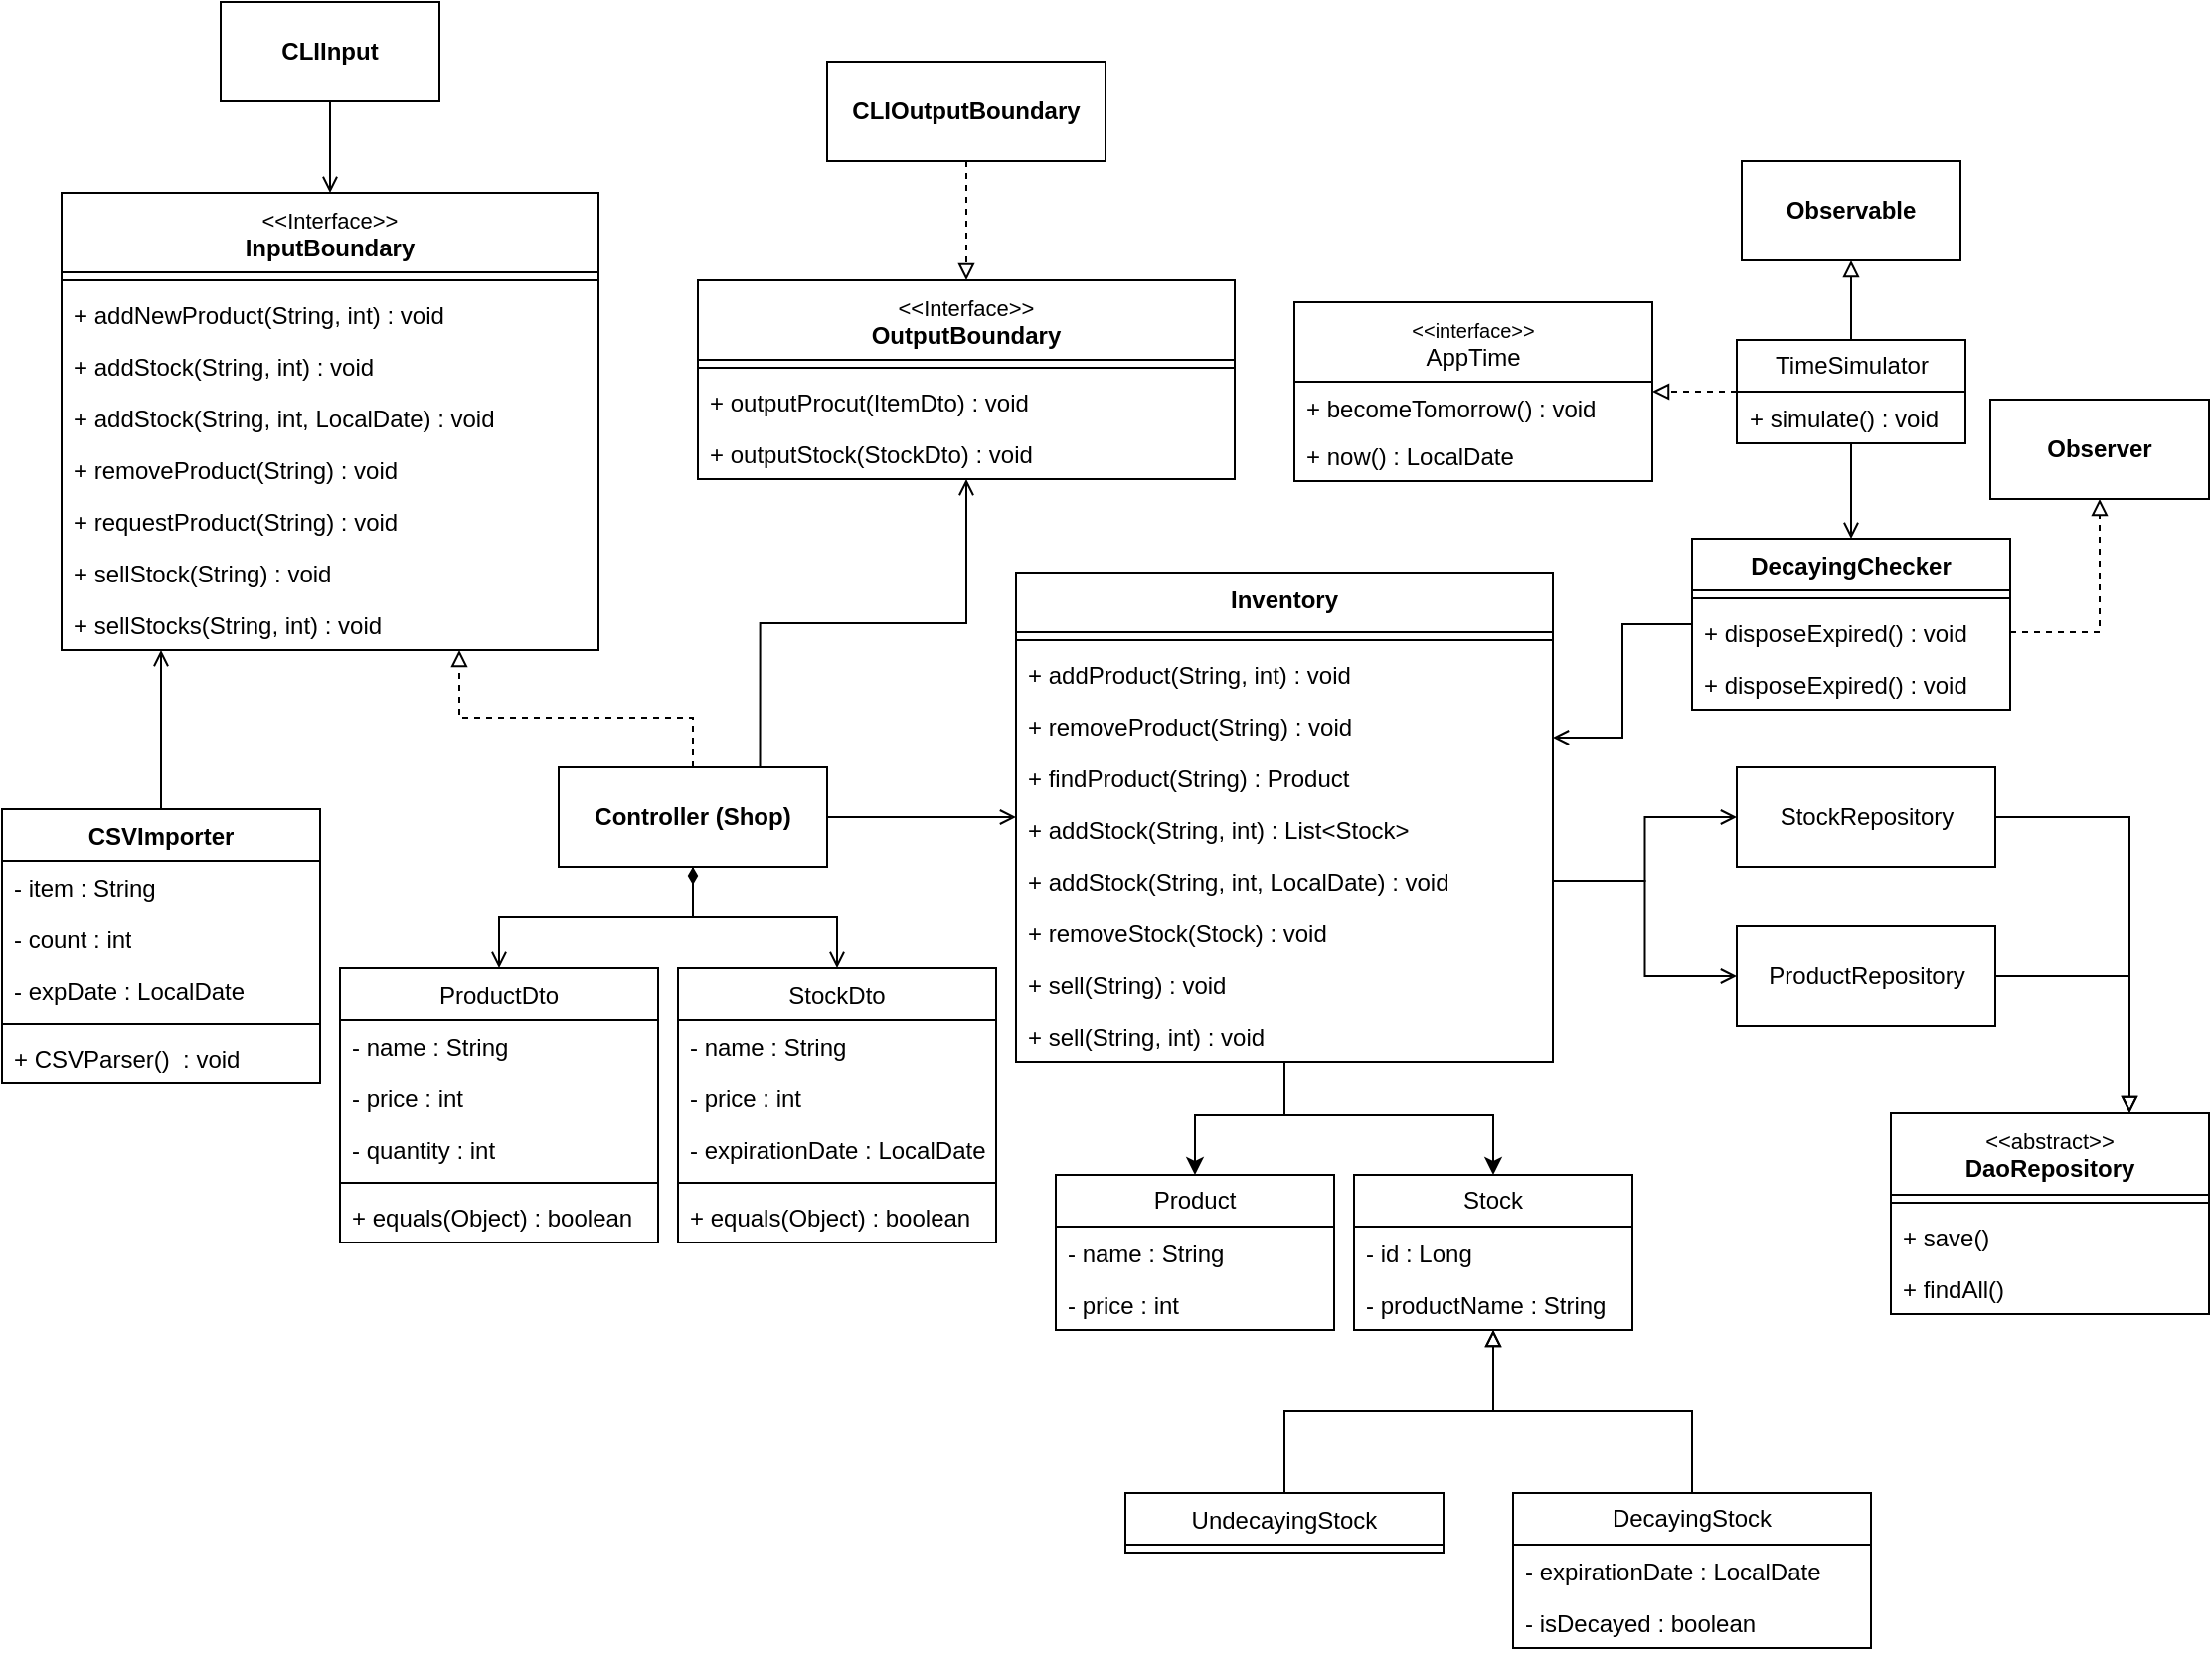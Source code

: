 <mxfile version="22.1.4" type="github">
  <diagram name="페이지-1" id="mVnuLhLxYG62JDdGf2MF">
    <mxGraphModel dx="1687" dy="892" grid="1" gridSize="10" guides="1" tooltips="1" connect="1" arrows="1" fold="1" page="1" pageScale="1" pageWidth="827" pageHeight="1169" math="0" shadow="0">
      <root>
        <mxCell id="0" />
        <mxCell id="1" parent="0" />
        <mxCell id="z2ulUSA4JiATZ9iXjKi7-2" style="edgeStyle=orthogonalEdgeStyle;rounded=0;orthogonalLoop=1;jettySize=auto;html=1;exitX=0.5;exitY=0;exitDx=0;exitDy=0;endArrow=open;endFill=0;" edge="1" parent="1" source="z2ulUSA4JiATZ9iXjKi7-3" target="z2ulUSA4JiATZ9iXjKi7-9">
          <mxGeometry relative="1" as="geometry">
            <Array as="points">
              <mxPoint x="190" y="440" />
              <mxPoint x="190" y="440" />
            </Array>
          </mxGeometry>
        </mxCell>
        <mxCell id="z2ulUSA4JiATZ9iXjKi7-3" value="CSVImporter" style="swimlane;fontStyle=1;align=center;verticalAlign=top;childLayout=stackLayout;horizontal=1;startSize=26;horizontalStack=0;resizeParent=1;resizeParentMax=0;resizeLast=0;collapsible=1;marginBottom=0;whiteSpace=wrap;html=1;" vertex="1" parent="1">
          <mxGeometry x="110" y="496" width="160" height="138" as="geometry" />
        </mxCell>
        <mxCell id="z2ulUSA4JiATZ9iXjKi7-4" value="- item : String" style="text;strokeColor=none;fillColor=none;align=left;verticalAlign=top;spacingLeft=4;spacingRight=4;overflow=hidden;rotatable=0;points=[[0,0.5],[1,0.5]];portConstraint=eastwest;whiteSpace=wrap;html=1;" vertex="1" parent="z2ulUSA4JiATZ9iXjKi7-3">
          <mxGeometry y="26" width="160" height="26" as="geometry" />
        </mxCell>
        <mxCell id="z2ulUSA4JiATZ9iXjKi7-5" value="- count : int" style="text;strokeColor=none;fillColor=none;align=left;verticalAlign=top;spacingLeft=4;spacingRight=4;overflow=hidden;rotatable=0;points=[[0,0.5],[1,0.5]];portConstraint=eastwest;whiteSpace=wrap;html=1;" vertex="1" parent="z2ulUSA4JiATZ9iXjKi7-3">
          <mxGeometry y="52" width="160" height="26" as="geometry" />
        </mxCell>
        <mxCell id="z2ulUSA4JiATZ9iXjKi7-6" value="- expDate : LocalDate" style="text;strokeColor=none;fillColor=none;align=left;verticalAlign=top;spacingLeft=4;spacingRight=4;overflow=hidden;rotatable=0;points=[[0,0.5],[1,0.5]];portConstraint=eastwest;whiteSpace=wrap;html=1;" vertex="1" parent="z2ulUSA4JiATZ9iXjKi7-3">
          <mxGeometry y="78" width="160" height="26" as="geometry" />
        </mxCell>
        <mxCell id="z2ulUSA4JiATZ9iXjKi7-7" value="" style="line;strokeWidth=1;fillColor=none;align=left;verticalAlign=middle;spacingTop=-1;spacingLeft=3;spacingRight=3;rotatable=0;labelPosition=right;points=[];portConstraint=eastwest;strokeColor=inherit;" vertex="1" parent="z2ulUSA4JiATZ9iXjKi7-3">
          <mxGeometry y="104" width="160" height="8" as="geometry" />
        </mxCell>
        <mxCell id="z2ulUSA4JiATZ9iXjKi7-8" value="+ CSVParser()&amp;nbsp; : void" style="text;strokeColor=none;fillColor=none;align=left;verticalAlign=top;spacingLeft=4;spacingRight=4;overflow=hidden;rotatable=0;points=[[0,0.5],[1,0.5]];portConstraint=eastwest;whiteSpace=wrap;html=1;" vertex="1" parent="z2ulUSA4JiATZ9iXjKi7-3">
          <mxGeometry y="112" width="160" height="26" as="geometry" />
        </mxCell>
        <mxCell id="z2ulUSA4JiATZ9iXjKi7-9" value="&lt;font style=&quot;font-size: 11px; font-weight: normal;&quot;&gt;&amp;lt;&amp;lt;Interface&amp;gt;&amp;gt;&lt;/font&gt;&lt;br&gt;InputBoundary" style="swimlane;fontStyle=1;align=center;verticalAlign=top;childLayout=stackLayout;horizontal=1;startSize=40;horizontalStack=0;resizeParent=1;resizeParentMax=0;resizeLast=0;collapsible=1;marginBottom=0;whiteSpace=wrap;html=1;" vertex="1" parent="1">
          <mxGeometry x="140" y="186" width="270" height="230" as="geometry" />
        </mxCell>
        <mxCell id="z2ulUSA4JiATZ9iXjKi7-10" value="" style="line;strokeWidth=1;fillColor=none;align=left;verticalAlign=middle;spacingTop=-1;spacingLeft=3;spacingRight=3;rotatable=0;labelPosition=right;points=[];portConstraint=eastwest;strokeColor=inherit;" vertex="1" parent="z2ulUSA4JiATZ9iXjKi7-9">
          <mxGeometry y="40" width="270" height="8" as="geometry" />
        </mxCell>
        <mxCell id="z2ulUSA4JiATZ9iXjKi7-11" value="+ addNewProduct(String, int) : void" style="text;strokeColor=none;fillColor=none;align=left;verticalAlign=top;spacingLeft=4;spacingRight=4;overflow=hidden;rotatable=0;points=[[0,0.5],[1,0.5]];portConstraint=eastwest;whiteSpace=wrap;html=1;" vertex="1" parent="z2ulUSA4JiATZ9iXjKi7-9">
          <mxGeometry y="48" width="270" height="26" as="geometry" />
        </mxCell>
        <mxCell id="z2ulUSA4JiATZ9iXjKi7-12" value="+ addStock(String, int) : void" style="text;strokeColor=none;fillColor=none;align=left;verticalAlign=top;spacingLeft=4;spacingRight=4;overflow=hidden;rotatable=0;points=[[0,0.5],[1,0.5]];portConstraint=eastwest;whiteSpace=wrap;html=1;" vertex="1" parent="z2ulUSA4JiATZ9iXjKi7-9">
          <mxGeometry y="74" width="270" height="26" as="geometry" />
        </mxCell>
        <mxCell id="z2ulUSA4JiATZ9iXjKi7-13" value="+ addStock(String, int, LocalDate) : void" style="text;strokeColor=none;fillColor=none;align=left;verticalAlign=top;spacingLeft=4;spacingRight=4;overflow=hidden;rotatable=0;points=[[0,0.5],[1,0.5]];portConstraint=eastwest;whiteSpace=wrap;html=1;" vertex="1" parent="z2ulUSA4JiATZ9iXjKi7-9">
          <mxGeometry y="100" width="270" height="26" as="geometry" />
        </mxCell>
        <mxCell id="z2ulUSA4JiATZ9iXjKi7-14" value="+ removeProduct(String) : void" style="text;strokeColor=none;fillColor=none;align=left;verticalAlign=top;spacingLeft=4;spacingRight=4;overflow=hidden;rotatable=0;points=[[0,0.5],[1,0.5]];portConstraint=eastwest;whiteSpace=wrap;html=1;" vertex="1" parent="z2ulUSA4JiATZ9iXjKi7-9">
          <mxGeometry y="126" width="270" height="26" as="geometry" />
        </mxCell>
        <mxCell id="z2ulUSA4JiATZ9iXjKi7-15" value="+ requestProduct(String) : void" style="text;strokeColor=none;fillColor=none;align=left;verticalAlign=top;spacingLeft=4;spacingRight=4;overflow=hidden;rotatable=0;points=[[0,0.5],[1,0.5]];portConstraint=eastwest;whiteSpace=wrap;html=1;" vertex="1" parent="z2ulUSA4JiATZ9iXjKi7-9">
          <mxGeometry y="152" width="270" height="26" as="geometry" />
        </mxCell>
        <mxCell id="z2ulUSA4JiATZ9iXjKi7-16" value="+ sellStock(String) : void" style="text;strokeColor=none;fillColor=none;align=left;verticalAlign=top;spacingLeft=4;spacingRight=4;overflow=hidden;rotatable=0;points=[[0,0.5],[1,0.5]];portConstraint=eastwest;whiteSpace=wrap;html=1;" vertex="1" parent="z2ulUSA4JiATZ9iXjKi7-9">
          <mxGeometry y="178" width="270" height="26" as="geometry" />
        </mxCell>
        <mxCell id="z2ulUSA4JiATZ9iXjKi7-17" value="+ sellStocks(String, int) : void" style="text;strokeColor=none;fillColor=none;align=left;verticalAlign=top;spacingLeft=4;spacingRight=4;overflow=hidden;rotatable=0;points=[[0,0.5],[1,0.5]];portConstraint=eastwest;whiteSpace=wrap;html=1;" vertex="1" parent="z2ulUSA4JiATZ9iXjKi7-9">
          <mxGeometry y="204" width="270" height="26" as="geometry" />
        </mxCell>
        <mxCell id="z2ulUSA4JiATZ9iXjKi7-18" style="edgeStyle=orthogonalEdgeStyle;rounded=0;orthogonalLoop=1;jettySize=auto;html=1;exitX=0.5;exitY=1;exitDx=0;exitDy=0;entryX=0.5;entryY=0;entryDx=0;entryDy=0;" edge="1" parent="1" source="z2ulUSA4JiATZ9iXjKi7-20" target="z2ulUSA4JiATZ9iXjKi7-68">
          <mxGeometry relative="1" as="geometry">
            <Array as="points">
              <mxPoint x="755" y="650" />
              <mxPoint x="860" y="650" />
            </Array>
          </mxGeometry>
        </mxCell>
        <mxCell id="z2ulUSA4JiATZ9iXjKi7-19" style="edgeStyle=orthogonalEdgeStyle;rounded=0;orthogonalLoop=1;jettySize=auto;html=1;exitX=0.5;exitY=1;exitDx=0;exitDy=0;entryX=0.5;entryY=0;entryDx=0;entryDy=0;" edge="1" parent="1" source="z2ulUSA4JiATZ9iXjKi7-20" target="z2ulUSA4JiATZ9iXjKi7-65">
          <mxGeometry relative="1" as="geometry">
            <Array as="points">
              <mxPoint x="755" y="650" />
              <mxPoint x="710" y="650" />
            </Array>
          </mxGeometry>
        </mxCell>
        <mxCell id="z2ulUSA4JiATZ9iXjKi7-20" value="Inventory" style="swimlane;fontStyle=1;align=center;verticalAlign=top;childLayout=stackLayout;horizontal=1;startSize=30;horizontalStack=0;resizeParent=1;resizeParentMax=0;resizeLast=0;collapsible=1;marginBottom=0;whiteSpace=wrap;html=1;" vertex="1" parent="1">
          <mxGeometry x="620" y="377" width="270" height="246" as="geometry" />
        </mxCell>
        <mxCell id="z2ulUSA4JiATZ9iXjKi7-21" value="" style="line;strokeWidth=1;fillColor=none;align=left;verticalAlign=middle;spacingTop=-1;spacingLeft=3;spacingRight=3;rotatable=0;labelPosition=right;points=[];portConstraint=eastwest;strokeColor=inherit;" vertex="1" parent="z2ulUSA4JiATZ9iXjKi7-20">
          <mxGeometry y="30" width="270" height="8" as="geometry" />
        </mxCell>
        <mxCell id="z2ulUSA4JiATZ9iXjKi7-22" value="+ addProduct(String, int) : void" style="text;strokeColor=none;fillColor=none;align=left;verticalAlign=top;spacingLeft=4;spacingRight=4;overflow=hidden;rotatable=0;points=[[0,0.5],[1,0.5]];portConstraint=eastwest;whiteSpace=wrap;html=1;" vertex="1" parent="z2ulUSA4JiATZ9iXjKi7-20">
          <mxGeometry y="38" width="270" height="26" as="geometry" />
        </mxCell>
        <mxCell id="z2ulUSA4JiATZ9iXjKi7-23" value="+ removeProduct(String) : void" style="text;strokeColor=none;fillColor=none;align=left;verticalAlign=top;spacingLeft=4;spacingRight=4;overflow=hidden;rotatable=0;points=[[0,0.5],[1,0.5]];portConstraint=eastwest;whiteSpace=wrap;html=1;" vertex="1" parent="z2ulUSA4JiATZ9iXjKi7-20">
          <mxGeometry y="64" width="270" height="26" as="geometry" />
        </mxCell>
        <mxCell id="z2ulUSA4JiATZ9iXjKi7-24" value="+ findProduct(String) : Product" style="text;strokeColor=none;fillColor=none;align=left;verticalAlign=top;spacingLeft=4;spacingRight=4;overflow=hidden;rotatable=0;points=[[0,0.5],[1,0.5]];portConstraint=eastwest;whiteSpace=wrap;html=1;" vertex="1" parent="z2ulUSA4JiATZ9iXjKi7-20">
          <mxGeometry y="90" width="270" height="26" as="geometry" />
        </mxCell>
        <mxCell id="z2ulUSA4JiATZ9iXjKi7-25" value="+ addStock(String, int) : List&amp;lt;Stock&amp;gt;" style="text;strokeColor=none;fillColor=none;align=left;verticalAlign=top;spacingLeft=4;spacingRight=4;overflow=hidden;rotatable=0;points=[[0,0.5],[1,0.5]];portConstraint=eastwest;whiteSpace=wrap;html=1;" vertex="1" parent="z2ulUSA4JiATZ9iXjKi7-20">
          <mxGeometry y="116" width="270" height="26" as="geometry" />
        </mxCell>
        <mxCell id="z2ulUSA4JiATZ9iXjKi7-26" value="+ addStock(String, int, LocalDate) : void" style="text;strokeColor=none;fillColor=none;align=left;verticalAlign=top;spacingLeft=4;spacingRight=4;overflow=hidden;rotatable=0;points=[[0,0.5],[1,0.5]];portConstraint=eastwest;whiteSpace=wrap;html=1;" vertex="1" parent="z2ulUSA4JiATZ9iXjKi7-20">
          <mxGeometry y="142" width="270" height="26" as="geometry" />
        </mxCell>
        <mxCell id="z2ulUSA4JiATZ9iXjKi7-27" value="+ removeStock(Stock) : void" style="text;strokeColor=none;fillColor=none;align=left;verticalAlign=top;spacingLeft=4;spacingRight=4;overflow=hidden;rotatable=0;points=[[0,0.5],[1,0.5]];portConstraint=eastwest;whiteSpace=wrap;html=1;" vertex="1" parent="z2ulUSA4JiATZ9iXjKi7-20">
          <mxGeometry y="168" width="270" height="26" as="geometry" />
        </mxCell>
        <mxCell id="z2ulUSA4JiATZ9iXjKi7-28" value="+ sell(String) : void" style="text;strokeColor=none;fillColor=none;align=left;verticalAlign=top;spacingLeft=4;spacingRight=4;overflow=hidden;rotatable=0;points=[[0,0.5],[1,0.5]];portConstraint=eastwest;whiteSpace=wrap;html=1;" vertex="1" parent="z2ulUSA4JiATZ9iXjKi7-20">
          <mxGeometry y="194" width="270" height="26" as="geometry" />
        </mxCell>
        <mxCell id="z2ulUSA4JiATZ9iXjKi7-29" value="+ sell(String, int) : void" style="text;strokeColor=none;fillColor=none;align=left;verticalAlign=top;spacingLeft=4;spacingRight=4;overflow=hidden;rotatable=0;points=[[0,0.5],[1,0.5]];portConstraint=eastwest;whiteSpace=wrap;html=1;" vertex="1" parent="z2ulUSA4JiATZ9iXjKi7-20">
          <mxGeometry y="220" width="270" height="26" as="geometry" />
        </mxCell>
        <mxCell id="z2ulUSA4JiATZ9iXjKi7-30" value="&lt;font style=&quot;font-size: 11px; font-weight: normal;&quot;&gt;&amp;lt;&amp;lt;Interface&amp;gt;&amp;gt;&lt;/font&gt;&lt;br&gt;OutputBoundary" style="swimlane;fontStyle=1;align=center;verticalAlign=top;childLayout=stackLayout;horizontal=1;startSize=40;horizontalStack=0;resizeParent=1;resizeParentMax=0;resizeLast=0;collapsible=1;marginBottom=0;whiteSpace=wrap;html=1;" vertex="1" parent="1">
          <mxGeometry x="460" y="230" width="270" height="100" as="geometry" />
        </mxCell>
        <mxCell id="z2ulUSA4JiATZ9iXjKi7-31" value="" style="line;strokeWidth=1;fillColor=none;align=left;verticalAlign=middle;spacingTop=-1;spacingLeft=3;spacingRight=3;rotatable=0;labelPosition=right;points=[];portConstraint=eastwest;strokeColor=inherit;" vertex="1" parent="z2ulUSA4JiATZ9iXjKi7-30">
          <mxGeometry y="40" width="270" height="8" as="geometry" />
        </mxCell>
        <mxCell id="z2ulUSA4JiATZ9iXjKi7-32" value="+ outputProcut(ItemDto) : void" style="text;strokeColor=none;fillColor=none;align=left;verticalAlign=top;spacingLeft=4;spacingRight=4;overflow=hidden;rotatable=0;points=[[0,0.5],[1,0.5]];portConstraint=eastwest;whiteSpace=wrap;html=1;" vertex="1" parent="z2ulUSA4JiATZ9iXjKi7-30">
          <mxGeometry y="48" width="270" height="26" as="geometry" />
        </mxCell>
        <mxCell id="z2ulUSA4JiATZ9iXjKi7-33" value="+ outputStock(StockDto) : void" style="text;strokeColor=none;fillColor=none;align=left;verticalAlign=top;spacingLeft=4;spacingRight=4;overflow=hidden;rotatable=0;points=[[0,0.5],[1,0.5]];portConstraint=eastwest;whiteSpace=wrap;html=1;" vertex="1" parent="z2ulUSA4JiATZ9iXjKi7-30">
          <mxGeometry y="74" width="270" height="26" as="geometry" />
        </mxCell>
        <mxCell id="z2ulUSA4JiATZ9iXjKi7-34" style="edgeStyle=orthogonalEdgeStyle;rounded=0;orthogonalLoop=1;jettySize=auto;html=1;exitX=0.5;exitY=0;exitDx=0;exitDy=0;strokeColor=default;dashed=1;strokeWidth=1;endArrow=block;endFill=0;" edge="1" parent="1" source="z2ulUSA4JiATZ9iXjKi7-38" target="z2ulUSA4JiATZ9iXjKi7-9">
          <mxGeometry relative="1" as="geometry">
            <Array as="points">
              <mxPoint x="457" y="450" />
              <mxPoint x="340" y="450" />
            </Array>
          </mxGeometry>
        </mxCell>
        <mxCell id="z2ulUSA4JiATZ9iXjKi7-35" style="edgeStyle=orthogonalEdgeStyle;rounded=0;orthogonalLoop=1;jettySize=auto;html=1;exitX=1;exitY=0.5;exitDx=0;exitDy=0;endArrow=open;endFill=0;" edge="1" parent="1" source="z2ulUSA4JiATZ9iXjKi7-38" target="z2ulUSA4JiATZ9iXjKi7-20">
          <mxGeometry relative="1" as="geometry" />
        </mxCell>
        <mxCell id="z2ulUSA4JiATZ9iXjKi7-36" style="edgeStyle=orthogonalEdgeStyle;rounded=0;orthogonalLoop=1;jettySize=auto;html=1;exitX=0.75;exitY=0;exitDx=0;exitDy=0;endArrow=open;endFill=0;" edge="1" parent="1" source="z2ulUSA4JiATZ9iXjKi7-38" target="z2ulUSA4JiATZ9iXjKi7-30">
          <mxGeometry relative="1" as="geometry" />
        </mxCell>
        <mxCell id="z2ulUSA4JiATZ9iXjKi7-37" style="edgeStyle=orthogonalEdgeStyle;rounded=0;orthogonalLoop=1;jettySize=auto;html=1;exitX=0.5;exitY=1;exitDx=0;exitDy=0;entryX=0.5;entryY=0;entryDx=0;entryDy=0;endArrow=open;endFill=0;" edge="1" parent="1" source="z2ulUSA4JiATZ9iXjKi7-38" target="z2ulUSA4JiATZ9iXjKi7-80">
          <mxGeometry relative="1" as="geometry" />
        </mxCell>
        <mxCell id="z2ulUSA4JiATZ9iXjKi7-38" value="&lt;b&gt;Controller (Shop)&lt;/b&gt;" style="html=1;whiteSpace=wrap;" vertex="1" parent="1">
          <mxGeometry x="390" y="475" width="135" height="50" as="geometry" />
        </mxCell>
        <mxCell id="z2ulUSA4JiATZ9iXjKi7-39" style="edgeStyle=orthogonalEdgeStyle;rounded=0;orthogonalLoop=1;jettySize=auto;html=1;exitX=0.5;exitY=1;exitDx=0;exitDy=0;entryX=0.5;entryY=0;entryDx=0;entryDy=0;endArrow=open;endFill=0;" edge="1" parent="1" source="z2ulUSA4JiATZ9iXjKi7-40" target="z2ulUSA4JiATZ9iXjKi7-9">
          <mxGeometry relative="1" as="geometry" />
        </mxCell>
        <mxCell id="z2ulUSA4JiATZ9iXjKi7-40" value="&lt;b&gt;CLIInput&lt;/b&gt;" style="html=1;whiteSpace=wrap;" vertex="1" parent="1">
          <mxGeometry x="220" y="90" width="110" height="50" as="geometry" />
        </mxCell>
        <mxCell id="z2ulUSA4JiATZ9iXjKi7-41" style="edgeStyle=orthogonalEdgeStyle;rounded=0;orthogonalLoop=1;jettySize=auto;html=1;exitX=0.5;exitY=1;exitDx=0;exitDy=0;entryX=0.5;entryY=0;entryDx=0;entryDy=0;endArrow=block;endFill=0;dashed=1;" edge="1" parent="1" source="z2ulUSA4JiATZ9iXjKi7-42" target="z2ulUSA4JiATZ9iXjKi7-30">
          <mxGeometry relative="1" as="geometry" />
        </mxCell>
        <mxCell id="z2ulUSA4JiATZ9iXjKi7-42" value="&lt;b&gt;CLIOutputBoundary&lt;/b&gt;" style="html=1;whiteSpace=wrap;" vertex="1" parent="1">
          <mxGeometry x="525" y="120" width="140" height="50" as="geometry" />
        </mxCell>
        <mxCell id="z2ulUSA4JiATZ9iXjKi7-43" style="edgeStyle=orthogonalEdgeStyle;rounded=0;orthogonalLoop=1;jettySize=auto;html=1;exitX=0.5;exitY=0;exitDx=0;exitDy=0;endArrow=block;endFill=0;" edge="1" parent="1" source="z2ulUSA4JiATZ9iXjKi7-44" target="z2ulUSA4JiATZ9iXjKi7-68">
          <mxGeometry relative="1" as="geometry" />
        </mxCell>
        <mxCell id="z2ulUSA4JiATZ9iXjKi7-44" value="DecayingStock" style="swimlane;fontStyle=0;childLayout=stackLayout;horizontal=1;startSize=26;fillColor=none;horizontalStack=0;resizeParent=1;resizeParentMax=0;resizeLast=0;collapsible=1;marginBottom=0;whiteSpace=wrap;html=1;" vertex="1" parent="1">
          <mxGeometry x="870" y="840" width="180" height="78" as="geometry">
            <mxRectangle x="880" y="870" width="120" height="30" as="alternateBounds" />
          </mxGeometry>
        </mxCell>
        <mxCell id="z2ulUSA4JiATZ9iXjKi7-45" value="- expirationDate : LocalDate" style="text;strokeColor=none;fillColor=none;align=left;verticalAlign=top;spacingLeft=4;spacingRight=4;overflow=hidden;rotatable=0;points=[[0,0.5],[1,0.5]];portConstraint=eastwest;whiteSpace=wrap;html=1;" vertex="1" parent="z2ulUSA4JiATZ9iXjKi7-44">
          <mxGeometry y="26" width="180" height="26" as="geometry" />
        </mxCell>
        <mxCell id="z2ulUSA4JiATZ9iXjKi7-46" value="- isDecayed : boolean" style="text;strokeColor=none;fillColor=none;align=left;verticalAlign=top;spacingLeft=4;spacingRight=4;overflow=hidden;rotatable=0;points=[[0,0.5],[1,0.5]];portConstraint=eastwest;whiteSpace=wrap;html=1;" vertex="1" parent="z2ulUSA4JiATZ9iXjKi7-44">
          <mxGeometry y="52" width="180" height="26" as="geometry" />
        </mxCell>
        <mxCell id="z2ulUSA4JiATZ9iXjKi7-47" style="edgeStyle=orthogonalEdgeStyle;rounded=0;orthogonalLoop=1;jettySize=auto;html=1;exitX=0;exitY=0.5;exitDx=0;exitDy=0;endArrow=open;endFill=0;" edge="1" parent="1" source="z2ulUSA4JiATZ9iXjKi7-48" target="z2ulUSA4JiATZ9iXjKi7-20">
          <mxGeometry relative="1" as="geometry">
            <Array as="points">
              <mxPoint x="925" y="403" />
              <mxPoint x="925" y="460" />
            </Array>
          </mxGeometry>
        </mxCell>
        <mxCell id="z2ulUSA4JiATZ9iXjKi7-48" value="DecayingChecker" style="swimlane;fontStyle=1;align=center;verticalAlign=top;childLayout=stackLayout;horizontal=1;startSize=26;horizontalStack=0;resizeParent=1;resizeParentMax=0;resizeLast=0;collapsible=1;marginBottom=0;whiteSpace=wrap;html=1;" vertex="1" parent="1">
          <mxGeometry x="960" y="360" width="160" height="86" as="geometry" />
        </mxCell>
        <mxCell id="z2ulUSA4JiATZ9iXjKi7-49" value="" style="line;strokeWidth=1;fillColor=none;align=left;verticalAlign=middle;spacingTop=-1;spacingLeft=3;spacingRight=3;rotatable=0;labelPosition=right;points=[];portConstraint=eastwest;strokeColor=inherit;" vertex="1" parent="z2ulUSA4JiATZ9iXjKi7-48">
          <mxGeometry y="26" width="160" height="8" as="geometry" />
        </mxCell>
        <mxCell id="z2ulUSA4JiATZ9iXjKi7-50" value="+ disposeExpired() : void" style="text;strokeColor=none;fillColor=none;align=left;verticalAlign=top;spacingLeft=4;spacingRight=4;overflow=hidden;rotatable=0;points=[[0,0.5],[1,0.5]];portConstraint=eastwest;whiteSpace=wrap;html=1;" vertex="1" parent="z2ulUSA4JiATZ9iXjKi7-48">
          <mxGeometry y="34" width="160" height="26" as="geometry" />
        </mxCell>
        <mxCell id="z2ulUSA4JiATZ9iXjKi7-51" value="+ disposeExpired() : void" style="text;strokeColor=none;fillColor=none;align=left;verticalAlign=top;spacingLeft=4;spacingRight=4;overflow=hidden;rotatable=0;points=[[0,0.5],[1,0.5]];portConstraint=eastwest;whiteSpace=wrap;html=1;" vertex="1" parent="z2ulUSA4JiATZ9iXjKi7-48">
          <mxGeometry y="60" width="160" height="26" as="geometry" />
        </mxCell>
        <mxCell id="z2ulUSA4JiATZ9iXjKi7-52" style="edgeStyle=orthogonalEdgeStyle;rounded=0;orthogonalLoop=1;jettySize=auto;html=1;entryX=0.5;entryY=0;entryDx=0;entryDy=0;endArrow=open;endFill=0;" edge="1" parent="1" source="z2ulUSA4JiATZ9iXjKi7-91" target="z2ulUSA4JiATZ9iXjKi7-48">
          <mxGeometry relative="1" as="geometry">
            <mxPoint x="1040" y="280" as="sourcePoint" />
          </mxGeometry>
        </mxCell>
        <mxCell id="z2ulUSA4JiATZ9iXjKi7-53" style="edgeStyle=orthogonalEdgeStyle;rounded=0;orthogonalLoop=1;jettySize=auto;html=1;entryX=1;entryY=0.5;entryDx=0;entryDy=0;dashed=1;endArrow=block;endFill=0;" edge="1" parent="1" source="z2ulUSA4JiATZ9iXjKi7-91" target="z2ulUSA4JiATZ9iXjKi7-86">
          <mxGeometry relative="1" as="geometry">
            <mxPoint x="985" y="285" as="sourcePoint" />
          </mxGeometry>
        </mxCell>
        <mxCell id="z2ulUSA4JiATZ9iXjKi7-54" style="edgeStyle=orthogonalEdgeStyle;rounded=0;orthogonalLoop=1;jettySize=auto;html=1;exitX=0.5;exitY=0;exitDx=0;exitDy=0;entryX=0.5;entryY=1;entryDx=0;entryDy=0;endArrow=block;endFill=0;" edge="1" parent="1" source="z2ulUSA4JiATZ9iXjKi7-91" target="z2ulUSA4JiATZ9iXjKi7-90">
          <mxGeometry relative="1" as="geometry">
            <mxPoint x="1040" y="260" as="sourcePoint" />
          </mxGeometry>
        </mxCell>
        <mxCell id="z2ulUSA4JiATZ9iXjKi7-55" style="edgeStyle=orthogonalEdgeStyle;rounded=0;orthogonalLoop=1;jettySize=auto;html=1;exitX=1;exitY=0.5;exitDx=0;exitDy=0;entryX=0.75;entryY=0;entryDx=0;entryDy=0;endArrow=block;endFill=0;" edge="1" parent="1" source="z2ulUSA4JiATZ9iXjKi7-56" target="z2ulUSA4JiATZ9iXjKi7-59">
          <mxGeometry relative="1" as="geometry" />
        </mxCell>
        <mxCell id="z2ulUSA4JiATZ9iXjKi7-56" value="StockRepository" style="html=1;whiteSpace=wrap;" vertex="1" parent="1">
          <mxGeometry x="982.5" y="475" width="130" height="50" as="geometry" />
        </mxCell>
        <mxCell id="z2ulUSA4JiATZ9iXjKi7-57" style="edgeStyle=orthogonalEdgeStyle;rounded=0;orthogonalLoop=1;jettySize=auto;html=1;exitX=1;exitY=0.5;exitDx=0;exitDy=0;entryX=0.75;entryY=0;entryDx=0;entryDy=0;endArrow=block;endFill=0;" edge="1" parent="1" source="z2ulUSA4JiATZ9iXjKi7-58" target="z2ulUSA4JiATZ9iXjKi7-59">
          <mxGeometry relative="1" as="geometry" />
        </mxCell>
        <mxCell id="z2ulUSA4JiATZ9iXjKi7-58" value="ProductRepository" style="html=1;whiteSpace=wrap;" vertex="1" parent="1">
          <mxGeometry x="982.5" y="555" width="130" height="50" as="geometry" />
        </mxCell>
        <mxCell id="z2ulUSA4JiATZ9iXjKi7-59" value="&lt;span style=&quot;font-weight: normal;&quot;&gt;&lt;font style=&quot;font-size: 11px;&quot;&gt;&amp;lt;&amp;lt;abstract&amp;gt;&amp;gt;&lt;/font&gt;&lt;/span&gt;&lt;br&gt;DaoRepository" style="swimlane;fontStyle=1;align=center;verticalAlign=top;childLayout=stackLayout;horizontal=1;startSize=41;horizontalStack=0;resizeParent=1;resizeParentMax=0;resizeLast=0;collapsible=1;marginBottom=0;whiteSpace=wrap;html=1;" vertex="1" parent="1">
          <mxGeometry x="1060" y="649" width="160" height="101" as="geometry" />
        </mxCell>
        <mxCell id="z2ulUSA4JiATZ9iXjKi7-60" value="" style="line;strokeWidth=1;fillColor=none;align=left;verticalAlign=middle;spacingTop=-1;spacingLeft=3;spacingRight=3;rotatable=0;labelPosition=right;points=[];portConstraint=eastwest;strokeColor=inherit;" vertex="1" parent="z2ulUSA4JiATZ9iXjKi7-59">
          <mxGeometry y="41" width="160" height="8" as="geometry" />
        </mxCell>
        <mxCell id="z2ulUSA4JiATZ9iXjKi7-61" value="+ save()" style="text;strokeColor=none;fillColor=none;align=left;verticalAlign=top;spacingLeft=4;spacingRight=4;overflow=hidden;rotatable=0;points=[[0,0.5],[1,0.5]];portConstraint=eastwest;whiteSpace=wrap;html=1;" vertex="1" parent="z2ulUSA4JiATZ9iXjKi7-59">
          <mxGeometry y="49" width="160" height="26" as="geometry" />
        </mxCell>
        <mxCell id="z2ulUSA4JiATZ9iXjKi7-62" value="+ findAll()" style="text;strokeColor=none;fillColor=none;align=left;verticalAlign=top;spacingLeft=4;spacingRight=4;overflow=hidden;rotatable=0;points=[[0,0.5],[1,0.5]];portConstraint=eastwest;whiteSpace=wrap;html=1;" vertex="1" parent="z2ulUSA4JiATZ9iXjKi7-59">
          <mxGeometry y="75" width="160" height="26" as="geometry" />
        </mxCell>
        <mxCell id="z2ulUSA4JiATZ9iXjKi7-63" style="edgeStyle=orthogonalEdgeStyle;rounded=0;orthogonalLoop=1;jettySize=auto;html=1;exitX=1;exitY=0.5;exitDx=0;exitDy=0;entryX=0;entryY=0.5;entryDx=0;entryDy=0;endArrow=open;endFill=0;" edge="1" parent="1" source="z2ulUSA4JiATZ9iXjKi7-26" target="z2ulUSA4JiATZ9iXjKi7-56">
          <mxGeometry relative="1" as="geometry" />
        </mxCell>
        <mxCell id="z2ulUSA4JiATZ9iXjKi7-64" style="edgeStyle=orthogonalEdgeStyle;rounded=0;orthogonalLoop=1;jettySize=auto;html=1;exitX=1;exitY=0.5;exitDx=0;exitDy=0;entryX=0;entryY=0.5;entryDx=0;entryDy=0;endArrow=open;endFill=0;" edge="1" parent="1" source="z2ulUSA4JiATZ9iXjKi7-26" target="z2ulUSA4JiATZ9iXjKi7-58">
          <mxGeometry relative="1" as="geometry" />
        </mxCell>
        <mxCell id="z2ulUSA4JiATZ9iXjKi7-65" value="Product" style="swimlane;fontStyle=0;childLayout=stackLayout;horizontal=1;startSize=26;fillColor=none;horizontalStack=0;resizeParent=1;resizeParentMax=0;resizeLast=0;collapsible=1;marginBottom=0;whiteSpace=wrap;html=1;" vertex="1" parent="1">
          <mxGeometry x="640" y="680" width="140" height="78" as="geometry" />
        </mxCell>
        <mxCell id="z2ulUSA4JiATZ9iXjKi7-66" value="- name : String" style="text;strokeColor=none;fillColor=none;align=left;verticalAlign=top;spacingLeft=4;spacingRight=4;overflow=hidden;rotatable=0;points=[[0,0.5],[1,0.5]];portConstraint=eastwest;whiteSpace=wrap;html=1;" vertex="1" parent="z2ulUSA4JiATZ9iXjKi7-65">
          <mxGeometry y="26" width="140" height="26" as="geometry" />
        </mxCell>
        <mxCell id="z2ulUSA4JiATZ9iXjKi7-67" value="- price : int" style="text;strokeColor=none;fillColor=none;align=left;verticalAlign=top;spacingLeft=4;spacingRight=4;overflow=hidden;rotatable=0;points=[[0,0.5],[1,0.5]];portConstraint=eastwest;whiteSpace=wrap;html=1;" vertex="1" parent="z2ulUSA4JiATZ9iXjKi7-65">
          <mxGeometry y="52" width="140" height="26" as="geometry" />
        </mxCell>
        <mxCell id="z2ulUSA4JiATZ9iXjKi7-68" value="Stock" style="swimlane;fontStyle=0;childLayout=stackLayout;horizontal=1;startSize=26;fillColor=none;horizontalStack=0;resizeParent=1;resizeParentMax=0;resizeLast=0;collapsible=1;marginBottom=0;whiteSpace=wrap;html=1;" vertex="1" parent="1">
          <mxGeometry x="790" y="680" width="140" height="78" as="geometry" />
        </mxCell>
        <mxCell id="z2ulUSA4JiATZ9iXjKi7-69" value="- id : Long" style="text;strokeColor=none;fillColor=none;align=left;verticalAlign=top;spacingLeft=4;spacingRight=4;overflow=hidden;rotatable=0;points=[[0,0.5],[1,0.5]];portConstraint=eastwest;whiteSpace=wrap;html=1;" vertex="1" parent="z2ulUSA4JiATZ9iXjKi7-68">
          <mxGeometry y="26" width="140" height="26" as="geometry" />
        </mxCell>
        <mxCell id="z2ulUSA4JiATZ9iXjKi7-70" value="- productName : String" style="text;strokeColor=none;fillColor=none;align=left;verticalAlign=top;spacingLeft=4;spacingRight=4;overflow=hidden;rotatable=0;points=[[0,0.5],[1,0.5]];portConstraint=eastwest;whiteSpace=wrap;html=1;" vertex="1" parent="z2ulUSA4JiATZ9iXjKi7-68">
          <mxGeometry y="52" width="140" height="26" as="geometry" />
        </mxCell>
        <mxCell id="z2ulUSA4JiATZ9iXjKi7-71" style="edgeStyle=orthogonalEdgeStyle;rounded=0;orthogonalLoop=1;jettySize=auto;html=1;exitX=0.5;exitY=0;exitDx=0;exitDy=0;endArrow=block;endFill=0;" edge="1" parent="1" source="z2ulUSA4JiATZ9iXjKi7-72" target="z2ulUSA4JiATZ9iXjKi7-68">
          <mxGeometry relative="1" as="geometry" />
        </mxCell>
        <mxCell id="z2ulUSA4JiATZ9iXjKi7-72" value="&lt;span style=&quot;font-weight: normal;&quot;&gt;UndecayingStock&lt;/span&gt;" style="swimlane;fontStyle=1;align=center;verticalAlign=top;childLayout=stackLayout;horizontal=1;startSize=26;horizontalStack=0;resizeParent=1;resizeParentMax=0;resizeLast=0;collapsible=1;marginBottom=0;whiteSpace=wrap;html=1;" vertex="1" parent="1">
          <mxGeometry x="675" y="840" width="160" height="30" as="geometry" />
        </mxCell>
        <mxCell id="z2ulUSA4JiATZ9iXjKi7-73" style="edgeStyle=orthogonalEdgeStyle;rounded=0;orthogonalLoop=1;jettySize=auto;html=1;exitX=0.5;exitY=0;exitDx=0;exitDy=0;entryX=0.5;entryY=1;entryDx=0;entryDy=0;endArrow=diamondThin;endFill=1;startArrow=open;startFill=0;" edge="1" parent="1" source="z2ulUSA4JiATZ9iXjKi7-74" target="z2ulUSA4JiATZ9iXjKi7-38">
          <mxGeometry relative="1" as="geometry">
            <mxPoint x="370" y="610" as="sourcePoint" />
          </mxGeometry>
        </mxCell>
        <mxCell id="z2ulUSA4JiATZ9iXjKi7-74" value="&lt;span style=&quot;font-weight: normal;&quot;&gt;ProductDto&lt;/span&gt;" style="swimlane;fontStyle=1;align=center;verticalAlign=top;childLayout=stackLayout;horizontal=1;startSize=26;horizontalStack=0;resizeParent=1;resizeParentMax=0;resizeLast=0;collapsible=1;marginBottom=0;whiteSpace=wrap;html=1;" vertex="1" parent="1">
          <mxGeometry x="280" y="576" width="160" height="138" as="geometry" />
        </mxCell>
        <mxCell id="z2ulUSA4JiATZ9iXjKi7-75" value="- name : String" style="text;strokeColor=none;fillColor=none;align=left;verticalAlign=top;spacingLeft=4;spacingRight=4;overflow=hidden;rotatable=0;points=[[0,0.5],[1,0.5]];portConstraint=eastwest;whiteSpace=wrap;html=1;" vertex="1" parent="z2ulUSA4JiATZ9iXjKi7-74">
          <mxGeometry y="26" width="160" height="26" as="geometry" />
        </mxCell>
        <mxCell id="z2ulUSA4JiATZ9iXjKi7-76" value="- price : int" style="text;strokeColor=none;fillColor=none;align=left;verticalAlign=top;spacingLeft=4;spacingRight=4;overflow=hidden;rotatable=0;points=[[0,0.5],[1,0.5]];portConstraint=eastwest;whiteSpace=wrap;html=1;" vertex="1" parent="z2ulUSA4JiATZ9iXjKi7-74">
          <mxGeometry y="52" width="160" height="26" as="geometry" />
        </mxCell>
        <mxCell id="z2ulUSA4JiATZ9iXjKi7-77" value="- quantity : int" style="text;strokeColor=none;fillColor=none;align=left;verticalAlign=top;spacingLeft=4;spacingRight=4;overflow=hidden;rotatable=0;points=[[0,0.5],[1,0.5]];portConstraint=eastwest;whiteSpace=wrap;html=1;" vertex="1" parent="z2ulUSA4JiATZ9iXjKi7-74">
          <mxGeometry y="78" width="160" height="26" as="geometry" />
        </mxCell>
        <mxCell id="z2ulUSA4JiATZ9iXjKi7-78" value="" style="line;strokeWidth=1;fillColor=none;align=left;verticalAlign=middle;spacingTop=-1;spacingLeft=3;spacingRight=3;rotatable=0;labelPosition=right;points=[];portConstraint=eastwest;strokeColor=inherit;" vertex="1" parent="z2ulUSA4JiATZ9iXjKi7-74">
          <mxGeometry y="104" width="160" height="8" as="geometry" />
        </mxCell>
        <mxCell id="z2ulUSA4JiATZ9iXjKi7-79" value="+ equals(Object) : boolean" style="text;strokeColor=none;fillColor=none;align=left;verticalAlign=top;spacingLeft=4;spacingRight=4;overflow=hidden;rotatable=0;points=[[0,0.5],[1,0.5]];portConstraint=eastwest;whiteSpace=wrap;html=1;" vertex="1" parent="z2ulUSA4JiATZ9iXjKi7-74">
          <mxGeometry y="112" width="160" height="26" as="geometry" />
        </mxCell>
        <mxCell id="z2ulUSA4JiATZ9iXjKi7-80" value="&lt;span style=&quot;font-weight: normal;&quot;&gt;StockDto&lt;/span&gt;" style="swimlane;fontStyle=1;align=center;verticalAlign=top;childLayout=stackLayout;horizontal=1;startSize=26;horizontalStack=0;resizeParent=1;resizeParentMax=0;resizeLast=0;collapsible=1;marginBottom=0;whiteSpace=wrap;html=1;" vertex="1" parent="1">
          <mxGeometry x="450" y="576" width="160" height="138" as="geometry" />
        </mxCell>
        <mxCell id="z2ulUSA4JiATZ9iXjKi7-81" value="- name : String" style="text;strokeColor=none;fillColor=none;align=left;verticalAlign=top;spacingLeft=4;spacingRight=4;overflow=hidden;rotatable=0;points=[[0,0.5],[1,0.5]];portConstraint=eastwest;whiteSpace=wrap;html=1;" vertex="1" parent="z2ulUSA4JiATZ9iXjKi7-80">
          <mxGeometry y="26" width="160" height="26" as="geometry" />
        </mxCell>
        <mxCell id="z2ulUSA4JiATZ9iXjKi7-82" value="- price : int" style="text;strokeColor=none;fillColor=none;align=left;verticalAlign=top;spacingLeft=4;spacingRight=4;overflow=hidden;rotatable=0;points=[[0,0.5],[1,0.5]];portConstraint=eastwest;whiteSpace=wrap;html=1;" vertex="1" parent="z2ulUSA4JiATZ9iXjKi7-80">
          <mxGeometry y="52" width="160" height="26" as="geometry" />
        </mxCell>
        <mxCell id="z2ulUSA4JiATZ9iXjKi7-83" value="- expirationDate : LocalDate" style="text;strokeColor=none;fillColor=none;align=left;verticalAlign=top;spacingLeft=4;spacingRight=4;overflow=hidden;rotatable=0;points=[[0,0.5],[1,0.5]];portConstraint=eastwest;whiteSpace=wrap;html=1;" vertex="1" parent="z2ulUSA4JiATZ9iXjKi7-80">
          <mxGeometry y="78" width="160" height="26" as="geometry" />
        </mxCell>
        <mxCell id="z2ulUSA4JiATZ9iXjKi7-84" value="" style="line;strokeWidth=1;fillColor=none;align=left;verticalAlign=middle;spacingTop=-1;spacingLeft=3;spacingRight=3;rotatable=0;labelPosition=right;points=[];portConstraint=eastwest;strokeColor=inherit;" vertex="1" parent="z2ulUSA4JiATZ9iXjKi7-80">
          <mxGeometry y="104" width="160" height="8" as="geometry" />
        </mxCell>
        <mxCell id="z2ulUSA4JiATZ9iXjKi7-85" value="+ equals(Object) : boolean" style="text;strokeColor=none;fillColor=none;align=left;verticalAlign=top;spacingLeft=4;spacingRight=4;overflow=hidden;rotatable=0;points=[[0,0.5],[1,0.5]];portConstraint=eastwest;whiteSpace=wrap;html=1;" vertex="1" parent="z2ulUSA4JiATZ9iXjKi7-80">
          <mxGeometry y="112" width="160" height="26" as="geometry" />
        </mxCell>
        <mxCell id="z2ulUSA4JiATZ9iXjKi7-86" value="&lt;span style=&quot;font-weight: 400;&quot;&gt;&lt;font style=&quot;font-size: 10px;&quot;&gt;&amp;lt;&amp;lt;interface&amp;gt;&amp;gt;&lt;/font&gt;&lt;br&gt;AppTime&lt;br&gt;&lt;/span&gt;" style="swimlane;fontStyle=1;align=center;verticalAlign=top;childLayout=stackLayout;horizontal=1;startSize=40;horizontalStack=0;resizeParent=1;resizeParentMax=0;resizeLast=0;collapsible=1;marginBottom=0;whiteSpace=wrap;html=1;" vertex="1" parent="1">
          <mxGeometry x="760" y="241" width="180" height="90" as="geometry" />
        </mxCell>
        <mxCell id="z2ulUSA4JiATZ9iXjKi7-87" value="" style="line;strokeWidth=1;fillColor=none;align=left;verticalAlign=middle;spacingTop=-1;spacingLeft=3;spacingRight=3;rotatable=0;labelPosition=right;points=[];portConstraint=eastwest;strokeColor=inherit;" vertex="1" parent="z2ulUSA4JiATZ9iXjKi7-86">
          <mxGeometry y="40" width="180" as="geometry" />
        </mxCell>
        <mxCell id="z2ulUSA4JiATZ9iXjKi7-88" value="+ becomeTomorrow() : void" style="text;strokeColor=none;fillColor=none;align=left;verticalAlign=top;spacingLeft=4;spacingRight=4;overflow=hidden;rotatable=0;points=[[0,0.5],[1,0.5]];portConstraint=eastwest;whiteSpace=wrap;html=1;" vertex="1" parent="z2ulUSA4JiATZ9iXjKi7-86">
          <mxGeometry y="40" width="180" height="24" as="geometry" />
        </mxCell>
        <mxCell id="z2ulUSA4JiATZ9iXjKi7-89" value="+ now() : LocalDate" style="text;strokeColor=none;fillColor=none;align=left;verticalAlign=top;spacingLeft=4;spacingRight=4;overflow=hidden;rotatable=0;points=[[0,0.5],[1,0.5]];portConstraint=eastwest;whiteSpace=wrap;html=1;" vertex="1" parent="z2ulUSA4JiATZ9iXjKi7-86">
          <mxGeometry y="64" width="180" height="26" as="geometry" />
        </mxCell>
        <mxCell id="z2ulUSA4JiATZ9iXjKi7-90" value="&lt;b&gt;Observable&lt;br&gt;&lt;/b&gt;" style="html=1;whiteSpace=wrap;" vertex="1" parent="1">
          <mxGeometry x="985" y="170" width="110" height="50" as="geometry" />
        </mxCell>
        <mxCell id="z2ulUSA4JiATZ9iXjKi7-91" value="TimeSimulator" style="swimlane;fontStyle=0;childLayout=stackLayout;horizontal=1;startSize=26;fillColor=none;horizontalStack=0;resizeParent=1;resizeParentMax=0;resizeLast=0;collapsible=1;marginBottom=0;whiteSpace=wrap;html=1;" vertex="1" parent="1">
          <mxGeometry x="982.5" y="260" width="115" height="52" as="geometry" />
        </mxCell>
        <mxCell id="z2ulUSA4JiATZ9iXjKi7-92" value="+ simulate() : void" style="text;strokeColor=none;fillColor=none;align=left;verticalAlign=top;spacingLeft=4;spacingRight=4;overflow=hidden;rotatable=0;points=[[0,0.5],[1,0.5]];portConstraint=eastwest;whiteSpace=wrap;html=1;" vertex="1" parent="z2ulUSA4JiATZ9iXjKi7-91">
          <mxGeometry y="26" width="115" height="26" as="geometry" />
        </mxCell>
        <mxCell id="z2ulUSA4JiATZ9iXjKi7-93" value="&lt;b&gt;Observer&lt;br&gt;&lt;/b&gt;" style="html=1;whiteSpace=wrap;" vertex="1" parent="1">
          <mxGeometry x="1110" y="290" width="110" height="50" as="geometry" />
        </mxCell>
        <mxCell id="z2ulUSA4JiATZ9iXjKi7-94" style="edgeStyle=orthogonalEdgeStyle;rounded=0;orthogonalLoop=1;jettySize=auto;html=1;exitX=1;exitY=0.5;exitDx=0;exitDy=0;entryX=0.5;entryY=1;entryDx=0;entryDy=0;dashed=1;endArrow=block;endFill=0;" edge="1" parent="1" source="z2ulUSA4JiATZ9iXjKi7-50" target="z2ulUSA4JiATZ9iXjKi7-93">
          <mxGeometry relative="1" as="geometry" />
        </mxCell>
      </root>
    </mxGraphModel>
  </diagram>
</mxfile>
